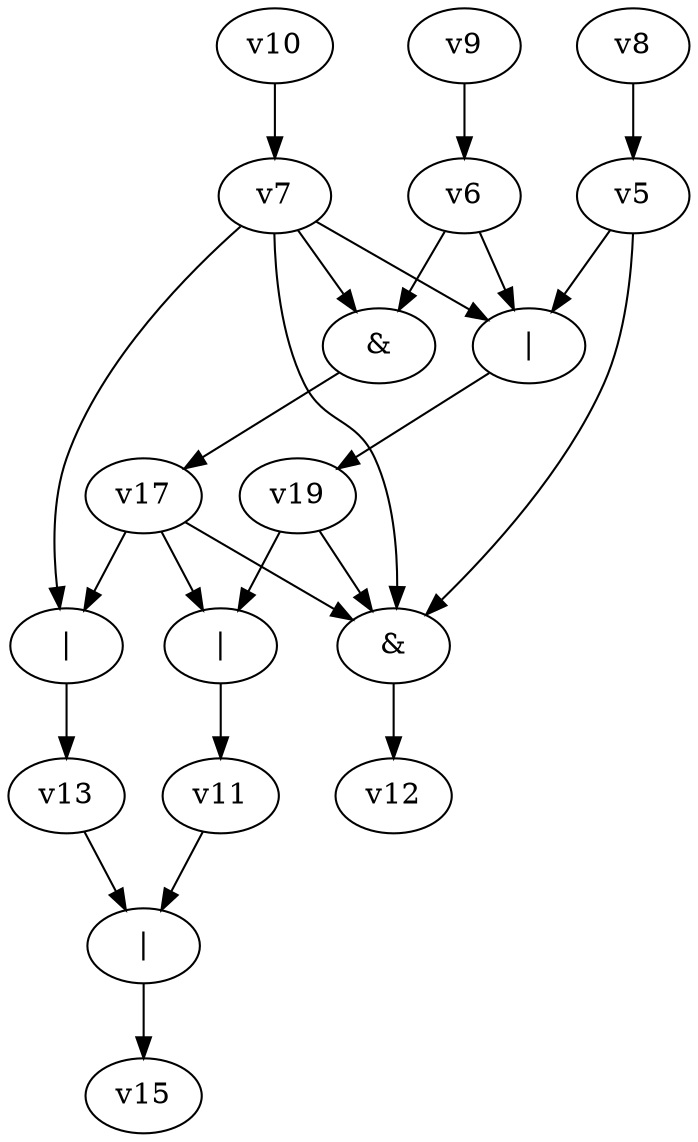 digraph G { 
v0 [label="|"]; 
v1 [label="&"]; 
v2 [label="|"]; 
v14 [label="|"]; 
v16 [label="&"]; 
v18 [label="|"]; 
v0 -> v11 -> v14 -> v15;
v1 -> v12;
v2 -> v13 -> v14;
v5 -> v1;
v5 -> v18 -> v19;
v6 -> v16 -> v17;
v6 -> v18;
v7 -> v1;
v7 -> v2;
v7 -> v16;
v7 -> v18;
v8 -> v5;
v9 -> v6;
v10 -> v7;
v17 -> v0;
v17 -> v1;
v17 -> v2;
v19 -> v0;
v19 -> v1;
}